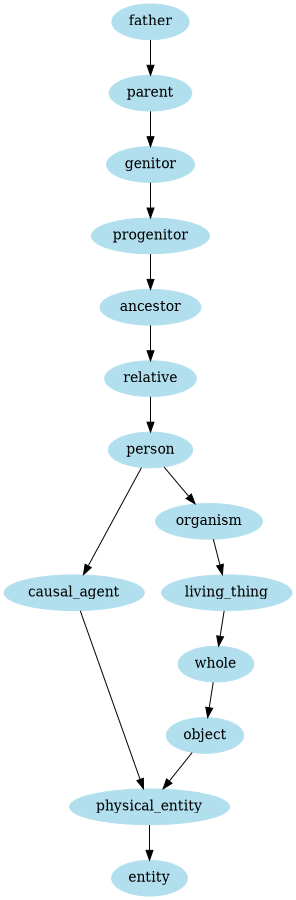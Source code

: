 digraph unix {
	node [color=lightblue2 style=filled]
	size="6,6"
	father -> parent
	parent -> genitor
	genitor -> progenitor
	progenitor -> ancestor
	ancestor -> relative
	relative -> person
	person -> causal_agent
	causal_agent -> physical_entity
	physical_entity -> entity
	person -> organism
	organism -> living_thing
	living_thing -> whole
	whole -> object
	object -> physical_entity
}
